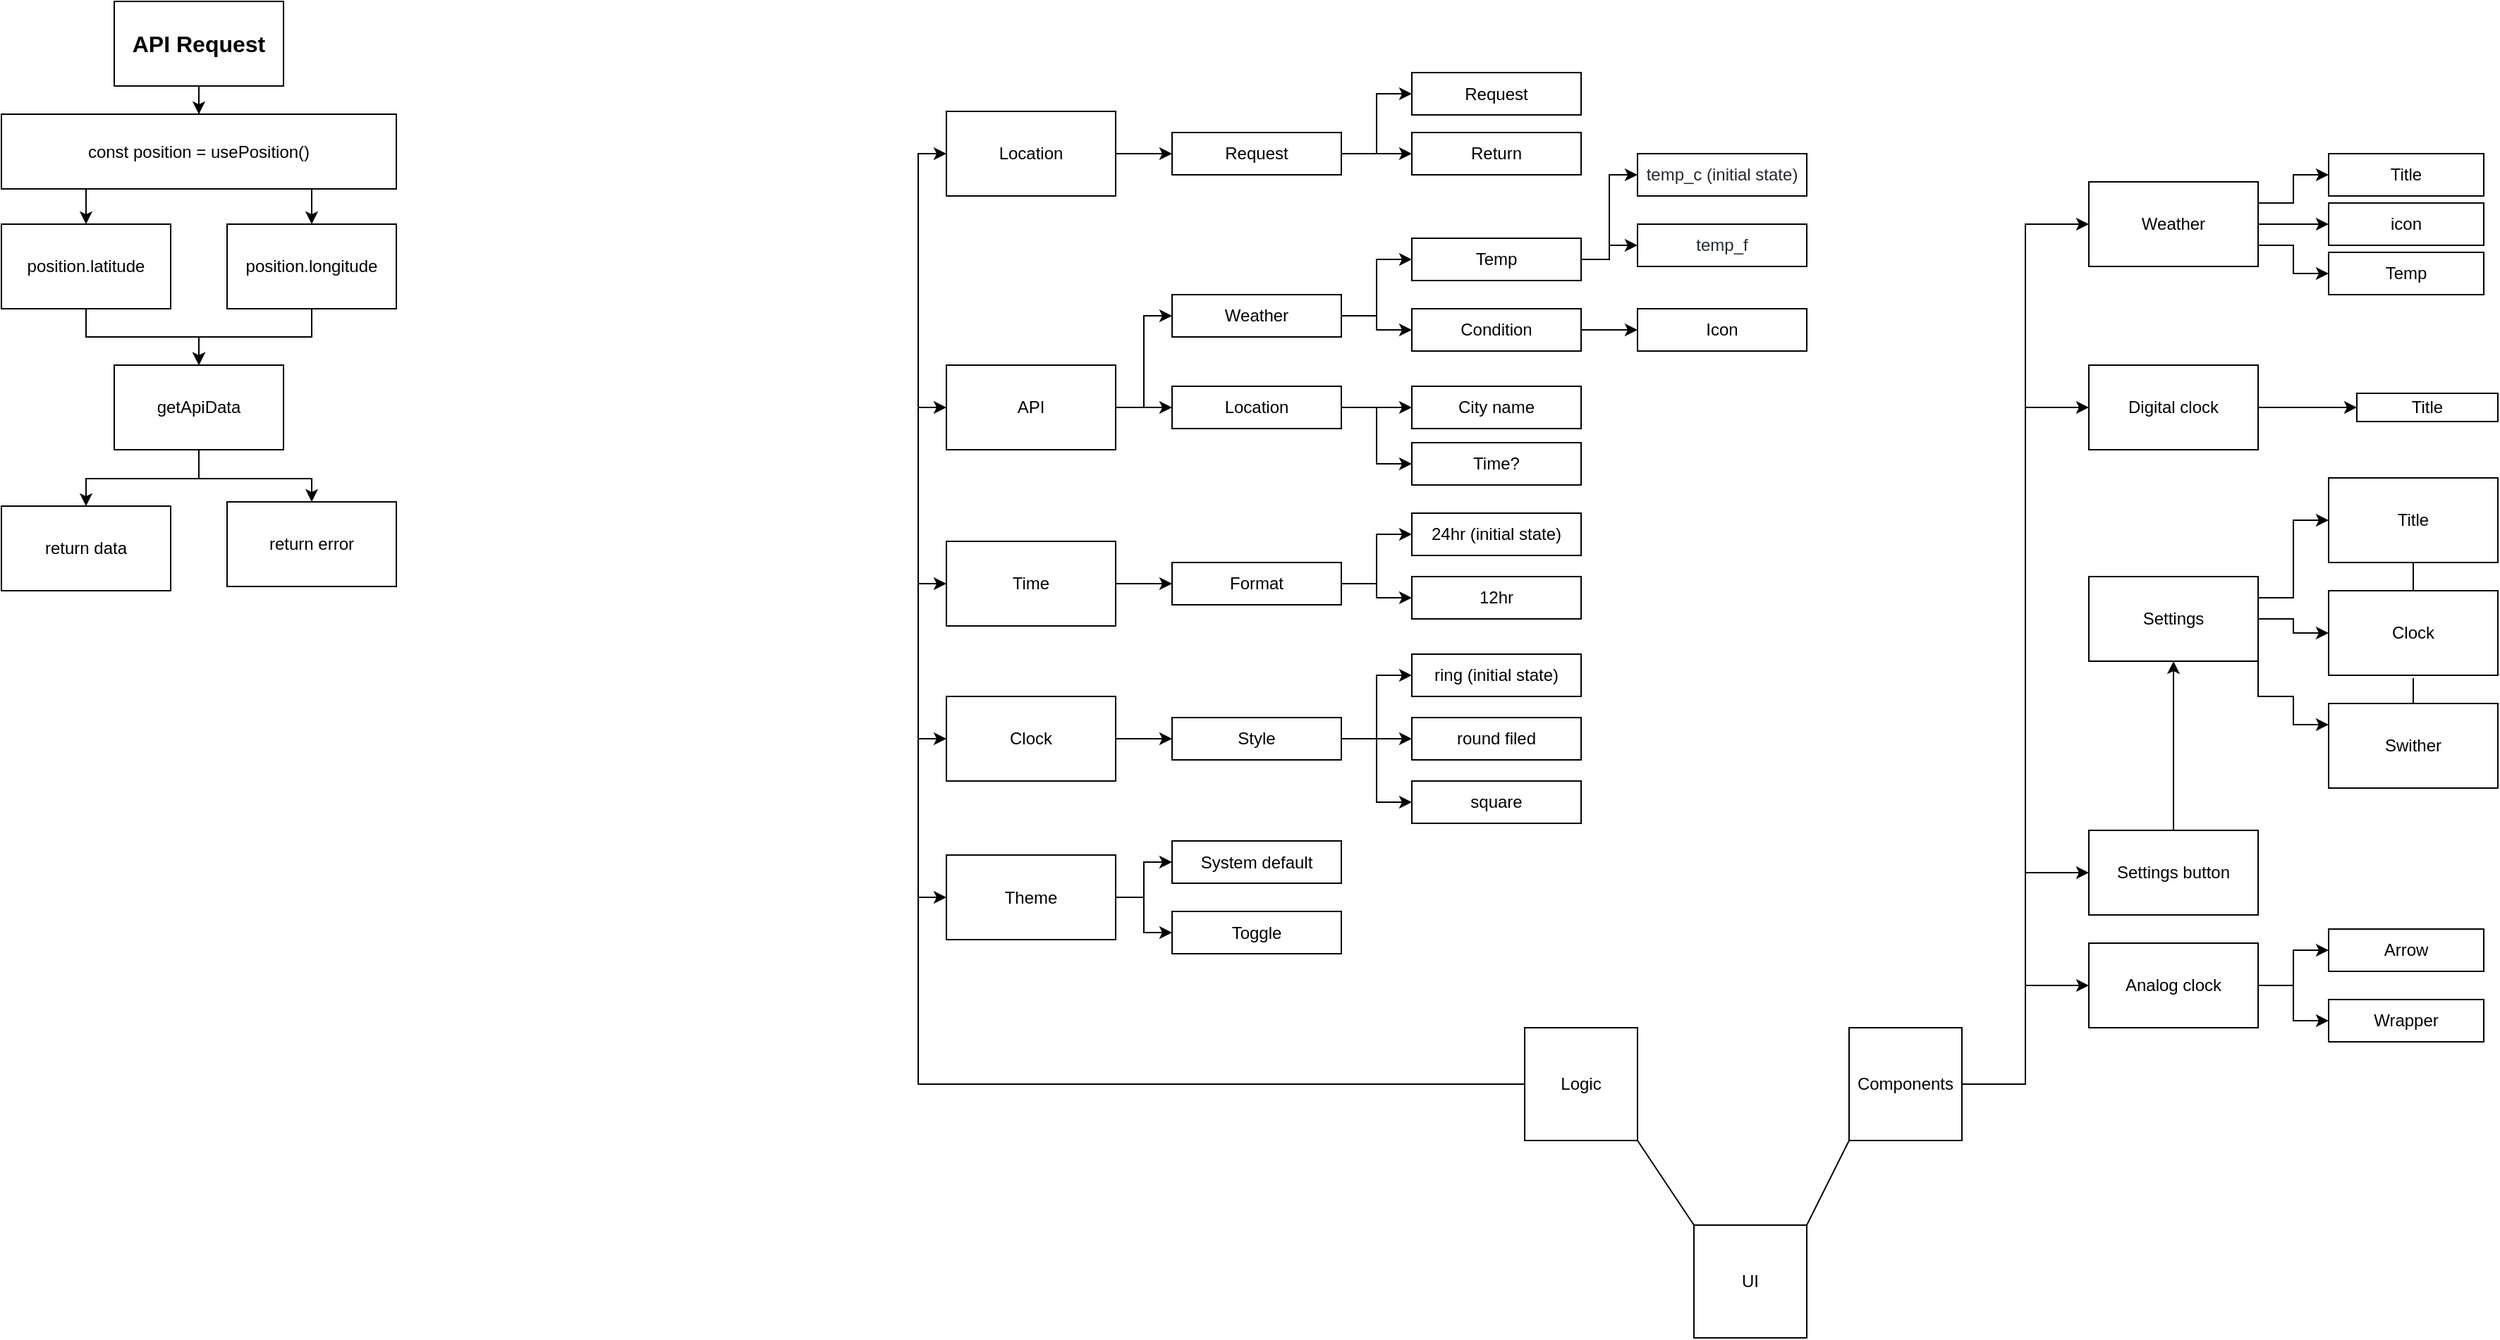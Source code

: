<mxfile version="13.6.2" type="device"><diagram id="aiqtuzvLm4sd6Quh_IAv" name="Page-1"><mxGraphModel dx="3731" dy="1174" grid="1" gridSize="10" guides="1" tooltips="1" connect="1" arrows="1" fold="1" page="1" pageScale="1" pageWidth="850" pageHeight="1100" math="0" shadow="0"><root><mxCell id="0"/><mxCell id="1" parent="0"/><mxCell id="NTjQArq_r1q_bzIz2fHo-1" value="UI" style="whiteSpace=wrap;html=1;aspect=fixed;" parent="1" vertex="1"><mxGeometry x="-40" y="928" width="80" height="80" as="geometry"/></mxCell><mxCell id="wQJNfvEbAIx4AyUQtbQZ-36" style="edgeStyle=orthogonalEdgeStyle;rounded=0;orthogonalLoop=1;jettySize=auto;html=1;entryX=0;entryY=0.5;entryDx=0;entryDy=0;" parent="1" source="NTjQArq_r1q_bzIz2fHo-2" target="wQJNfvEbAIx4AyUQtbQZ-6" edge="1"><mxGeometry relative="1" as="geometry"><Array as="points"><mxPoint x="-590" y="828"/><mxPoint x="-590" y="348"/></Array></mxGeometry></mxCell><mxCell id="wQJNfvEbAIx4AyUQtbQZ-37" style="edgeStyle=orthogonalEdgeStyle;rounded=0;orthogonalLoop=1;jettySize=auto;html=1;entryX=0;entryY=0.5;entryDx=0;entryDy=0;" parent="1" source="NTjQArq_r1q_bzIz2fHo-2" target="wQJNfvEbAIx4AyUQtbQZ-33" edge="1"><mxGeometry relative="1" as="geometry"/></mxCell><mxCell id="wQJNfvEbAIx4AyUQtbQZ-44" style="edgeStyle=orthogonalEdgeStyle;rounded=0;orthogonalLoop=1;jettySize=auto;html=1;entryX=0;entryY=0.5;entryDx=0;entryDy=0;" parent="1" source="NTjQArq_r1q_bzIz2fHo-2" target="wQJNfvEbAIx4AyUQtbQZ-43" edge="1"><mxGeometry relative="1" as="geometry"/></mxCell><mxCell id="wQJNfvEbAIx4AyUQtbQZ-60" style="edgeStyle=orthogonalEdgeStyle;rounded=0;orthogonalLoop=1;jettySize=auto;html=1;entryX=0;entryY=0.5;entryDx=0;entryDy=0;" parent="1" source="NTjQArq_r1q_bzIz2fHo-2" target="wQJNfvEbAIx4AyUQtbQZ-59" edge="1"><mxGeometry relative="1" as="geometry"/></mxCell><mxCell id="Uj8Z88tCgaS2acqv3GNW-6" style="edgeStyle=orthogonalEdgeStyle;rounded=0;orthogonalLoop=1;jettySize=auto;html=1;exitX=0;exitY=0.5;exitDx=0;exitDy=0;entryX=0;entryY=0.5;entryDx=0;entryDy=0;" parent="1" source="NTjQArq_r1q_bzIz2fHo-2" target="Uj8Z88tCgaS2acqv3GNW-3" edge="1"><mxGeometry relative="1" as="geometry"/></mxCell><mxCell id="NTjQArq_r1q_bzIz2fHo-2" value="Logic" style="whiteSpace=wrap;html=1;aspect=fixed;" parent="1" vertex="1"><mxGeometry x="-160" y="788" width="80" height="80" as="geometry"/></mxCell><mxCell id="NTjQArq_r1q_bzIz2fHo-3" value="" style="endArrow=none;html=1;exitX=1;exitY=1;exitDx=0;exitDy=0;entryX=0;entryY=0;entryDx=0;entryDy=0;" parent="1" source="NTjQArq_r1q_bzIz2fHo-2" target="NTjQArq_r1q_bzIz2fHo-1" edge="1"><mxGeometry width="50" height="50" relative="1" as="geometry"><mxPoint x="-130" y="678" as="sourcePoint"/><mxPoint x="-80" y="628" as="targetPoint"/></mxGeometry></mxCell><mxCell id="wQJNfvEbAIx4AyUQtbQZ-2" style="edgeStyle=orthogonalEdgeStyle;rounded=0;orthogonalLoop=1;jettySize=auto;html=1;entryX=0;entryY=0.5;entryDx=0;entryDy=0;" parent="1" source="NTjQArq_r1q_bzIz2fHo-4" target="NTjQArq_r1q_bzIz2fHo-8" edge="1"><mxGeometry relative="1" as="geometry"/></mxCell><mxCell id="wQJNfvEbAIx4AyUQtbQZ-3" style="edgeStyle=orthogonalEdgeStyle;rounded=0;orthogonalLoop=1;jettySize=auto;html=1;entryX=0;entryY=0.5;entryDx=0;entryDy=0;" parent="1" source="NTjQArq_r1q_bzIz2fHo-4" target="NTjQArq_r1q_bzIz2fHo-10" edge="1"><mxGeometry relative="1" as="geometry"/></mxCell><mxCell id="wQJNfvEbAIx4AyUQtbQZ-4" style="edgeStyle=orthogonalEdgeStyle;rounded=0;orthogonalLoop=1;jettySize=auto;html=1;entryX=0;entryY=0.5;entryDx=0;entryDy=0;" parent="1" source="NTjQArq_r1q_bzIz2fHo-4" target="NTjQArq_r1q_bzIz2fHo-9" edge="1"><mxGeometry relative="1" as="geometry"><mxPoint x="90" y="588" as="targetPoint"/></mxGeometry></mxCell><mxCell id="wQJNfvEbAIx4AyUQtbQZ-5" style="edgeStyle=orthogonalEdgeStyle;rounded=0;orthogonalLoop=1;jettySize=auto;html=1;entryX=0;entryY=0.5;entryDx=0;entryDy=0;" parent="1" source="NTjQArq_r1q_bzIz2fHo-4" target="NTjQArq_r1q_bzIz2fHo-7" edge="1"><mxGeometry relative="1" as="geometry"/></mxCell><mxCell id="NTjQArq_r1q_bzIz2fHo-4" value="Components" style="whiteSpace=wrap;html=1;aspect=fixed;" parent="1" vertex="1"><mxGeometry x="70" y="788" width="80" height="80" as="geometry"/></mxCell><mxCell id="NTjQArq_r1q_bzIz2fHo-5" value="" style="endArrow=none;html=1;entryX=0;entryY=1;entryDx=0;entryDy=0;exitX=1;exitY=0;exitDx=0;exitDy=0;" parent="1" source="NTjQArq_r1q_bzIz2fHo-1" target="NTjQArq_r1q_bzIz2fHo-4" edge="1"><mxGeometry width="50" height="50" relative="1" as="geometry"><mxPoint x="-130" y="678" as="sourcePoint"/><mxPoint x="-80" y="628" as="targetPoint"/></mxGeometry></mxCell><mxCell id="NTjQArq_r1q_bzIz2fHo-32" style="edgeStyle=orthogonalEdgeStyle;rounded=0;orthogonalLoop=1;jettySize=auto;html=1;entryX=0;entryY=0.5;entryDx=0;entryDy=0;" parent="1" source="NTjQArq_r1q_bzIz2fHo-7" target="NTjQArq_r1q_bzIz2fHo-29" edge="1"><mxGeometry relative="1" as="geometry"/></mxCell><mxCell id="NTjQArq_r1q_bzIz2fHo-34" style="edgeStyle=orthogonalEdgeStyle;rounded=0;orthogonalLoop=1;jettySize=auto;html=1;exitX=1;exitY=0.75;exitDx=0;exitDy=0;entryX=0;entryY=0.5;entryDx=0;entryDy=0;" parent="1" source="NTjQArq_r1q_bzIz2fHo-7" target="NTjQArq_r1q_bzIz2fHo-30" edge="1"><mxGeometry relative="1" as="geometry"/></mxCell><mxCell id="NTjQArq_r1q_bzIz2fHo-35" style="edgeStyle=orthogonalEdgeStyle;rounded=0;orthogonalLoop=1;jettySize=auto;html=1;exitX=1;exitY=0.25;exitDx=0;exitDy=0;entryX=0;entryY=0.5;entryDx=0;entryDy=0;" parent="1" source="NTjQArq_r1q_bzIz2fHo-7" target="NTjQArq_r1q_bzIz2fHo-28" edge="1"><mxGeometry relative="1" as="geometry"/></mxCell><mxCell id="NTjQArq_r1q_bzIz2fHo-7" value="Weather" style="rounded=0;whiteSpace=wrap;html=1;" parent="1" vertex="1"><mxGeometry x="240" y="188" width="120" height="60" as="geometry"/></mxCell><mxCell id="NTjQArq_r1q_bzIz2fHo-25" style="edgeStyle=orthogonalEdgeStyle;rounded=0;orthogonalLoop=1;jettySize=auto;html=1;exitX=1;exitY=0.5;exitDx=0;exitDy=0;entryX=0;entryY=0.5;entryDx=0;entryDy=0;" parent="1" source="NTjQArq_r1q_bzIz2fHo-8" target="NTjQArq_r1q_bzIz2fHo-23" edge="1"><mxGeometry relative="1" as="geometry"/></mxCell><mxCell id="NTjQArq_r1q_bzIz2fHo-27" style="edgeStyle=orthogonalEdgeStyle;rounded=0;orthogonalLoop=1;jettySize=auto;html=1;exitX=1;exitY=0.5;exitDx=0;exitDy=0;entryX=0;entryY=0.5;entryDx=0;entryDy=0;" parent="1" source="NTjQArq_r1q_bzIz2fHo-8" target="NTjQArq_r1q_bzIz2fHo-26" edge="1"><mxGeometry relative="1" as="geometry"/></mxCell><mxCell id="NTjQArq_r1q_bzIz2fHo-8" value="Analog clock&lt;span style=&quot;color: rgba(0 , 0 , 0 , 0) ; font-family: monospace ; font-size: 0px&quot;&gt;%3CmxGraphModel%3E%3Croot%3E%3CmxCell%20id%3D%220%22%2F%3E%3CmxCell%20id%3D%221%22%20parent%3D%220%22%2F%3E%3CmxCell%20id%3D%222%22%20value%3D%22Weather%22%20style%3D%22rounded%3D0%3BwhiteSpace%3Dwrap%3Bhtml%3D1%3B%22%20vertex%3D%221%22%20parent%3D%221%22%3E%3CmxGeometry%20x%3D%22620%22%20y%3D%22350%22%20width%3D%22120%22%20height%3D%2260%22%20as%3D%22geometry%22%2F%3E%3C%2FmxCell%3E%3C%2Froot%3E%3C%2FmxGraphModel%3E&lt;/span&gt;" style="rounded=0;whiteSpace=wrap;html=1;" parent="1" vertex="1"><mxGeometry x="240" y="728" width="120" height="60" as="geometry"/></mxCell><mxCell id="NTjQArq_r1q_bzIz2fHo-38" style="edgeStyle=orthogonalEdgeStyle;rounded=0;orthogonalLoop=1;jettySize=auto;html=1;entryX=0;entryY=0.5;entryDx=0;entryDy=0;" parent="1" source="NTjQArq_r1q_bzIz2fHo-9" target="NTjQArq_r1q_bzIz2fHo-37" edge="1"><mxGeometry relative="1" as="geometry"/></mxCell><mxCell id="NTjQArq_r1q_bzIz2fHo-9" value="Digital clock" style="rounded=0;whiteSpace=wrap;html=1;" parent="1" vertex="1"><mxGeometry x="240" y="318" width="120" height="60" as="geometry"/></mxCell><mxCell id="NTjQArq_r1q_bzIz2fHo-21" style="edgeStyle=orthogonalEdgeStyle;rounded=0;orthogonalLoop=1;jettySize=auto;html=1;" parent="1" source="NTjQArq_r1q_bzIz2fHo-10" target="NTjQArq_r1q_bzIz2fHo-11" edge="1"><mxGeometry relative="1" as="geometry"/></mxCell><mxCell id="NTjQArq_r1q_bzIz2fHo-10" value="Settings button" style="rounded=0;whiteSpace=wrap;html=1;" parent="1" vertex="1"><mxGeometry x="240" y="648" width="120" height="60" as="geometry"/></mxCell><mxCell id="NTjQArq_r1q_bzIz2fHo-18" style="edgeStyle=orthogonalEdgeStyle;rounded=0;orthogonalLoop=1;jettySize=auto;html=1;exitX=1;exitY=0.25;exitDx=0;exitDy=0;entryX=0;entryY=0.5;entryDx=0;entryDy=0;" parent="1" source="NTjQArq_r1q_bzIz2fHo-11" target="NTjQArq_r1q_bzIz2fHo-12" edge="1"><mxGeometry relative="1" as="geometry"><mxPoint x="380.0" y="428" as="targetPoint"/></mxGeometry></mxCell><mxCell id="NTjQArq_r1q_bzIz2fHo-19" style="edgeStyle=orthogonalEdgeStyle;rounded=0;orthogonalLoop=1;jettySize=auto;html=1;exitX=1;exitY=0.5;exitDx=0;exitDy=0;entryX=0;entryY=0.5;entryDx=0;entryDy=0;" parent="1" source="NTjQArq_r1q_bzIz2fHo-11" target="NTjQArq_r1q_bzIz2fHo-14" edge="1"><mxGeometry relative="1" as="geometry"/></mxCell><mxCell id="NTjQArq_r1q_bzIz2fHo-20" style="edgeStyle=orthogonalEdgeStyle;rounded=0;orthogonalLoop=1;jettySize=auto;html=1;exitX=1;exitY=1;exitDx=0;exitDy=0;entryX=0;entryY=0.25;entryDx=0;entryDy=0;" parent="1" source="NTjQArq_r1q_bzIz2fHo-11" target="NTjQArq_r1q_bzIz2fHo-15" edge="1"><mxGeometry relative="1" as="geometry"><mxPoint x="385.0" y="578" as="targetPoint"/><Array as="points"><mxPoint x="360.0" y="553"/><mxPoint x="385.0" y="553"/><mxPoint x="385.0" y="573"/></Array></mxGeometry></mxCell><mxCell id="NTjQArq_r1q_bzIz2fHo-11" value="Settings" style="rounded=0;whiteSpace=wrap;html=1;" parent="1" vertex="1"><mxGeometry x="240" y="468" width="120" height="60" as="geometry"/></mxCell><mxCell id="NTjQArq_r1q_bzIz2fHo-12" value="Title" style="rounded=0;whiteSpace=wrap;html=1;" parent="1" vertex="1"><mxGeometry x="410.0" y="398" width="120" height="60" as="geometry"/></mxCell><mxCell id="NTjQArq_r1q_bzIz2fHo-14" value="Clock&lt;span style=&quot;color: rgba(0 , 0 , 0 , 0) ; font-family: monospace ; font-size: 0px&quot;&gt;%3CmxGraphModel%3E%3Croot%3E%3CmxCell%20id%3D%220%22%2F%3E%3CmxCell%20id%3D%221%22%20parent%3D%220%22%2F%3E%3CmxCell%20id%3D%222%22%20value%3D%22Time%20format%22%20style%3D%22rounded%3D0%3BwhiteSpace%3Dwrap%3Bhtml%3D1%3B%22%20vertex%3D%221%22%20parent%3D%221%22%3E%3CmxGeometry%20x%3D%22630%22%20y%3D%2280%22%20width%3D%22120%22%20height%3D%2260%22%20as%3D%22geometry%22%2F%3E%3C%2FmxCell%3E%3C%2Froot%3E%3C%2FmxGraphModel%3E&lt;/span&gt;" style="rounded=0;whiteSpace=wrap;html=1;" parent="1" vertex="1"><mxGeometry x="410.0" y="478" width="120" height="60" as="geometry"/></mxCell><mxCell id="NTjQArq_r1q_bzIz2fHo-15" value="Swither" style="rounded=0;whiteSpace=wrap;html=1;" parent="1" vertex="1"><mxGeometry x="410.0" y="558" width="120" height="60" as="geometry"/></mxCell><mxCell id="NTjQArq_r1q_bzIz2fHo-16" value="" style="endArrow=none;html=1;entryX=0.5;entryY=0;entryDx=0;entryDy=0;" parent="1" target="NTjQArq_r1q_bzIz2fHo-15" edge="1"><mxGeometry width="50" height="50" relative="1" as="geometry"><mxPoint x="470.0" y="540" as="sourcePoint"/><mxPoint x="450.0" y="578" as="targetPoint"/></mxGeometry></mxCell><mxCell id="NTjQArq_r1q_bzIz2fHo-17" value="" style="endArrow=none;html=1;entryX=0.5;entryY=0;entryDx=0;entryDy=0;exitX=0.5;exitY=1;exitDx=0;exitDy=0;" parent="1" source="NTjQArq_r1q_bzIz2fHo-12" target="NTjQArq_r1q_bzIz2fHo-14" edge="1"><mxGeometry width="50" height="50" relative="1" as="geometry"><mxPoint x="480.0" y="550" as="sourcePoint"/><mxPoint x="480.0" y="568.0" as="targetPoint"/></mxGeometry></mxCell><mxCell id="NTjQArq_r1q_bzIz2fHo-23" value="Arrow" style="rounded=0;whiteSpace=wrap;html=1;" parent="1" vertex="1"><mxGeometry x="410.0" y="718" width="110" height="30" as="geometry"/></mxCell><mxCell id="NTjQArq_r1q_bzIz2fHo-26" value="Wrapper" style="rounded=0;whiteSpace=wrap;html=1;" parent="1" vertex="1"><mxGeometry x="410.0" y="768" width="110" height="30" as="geometry"/></mxCell><mxCell id="NTjQArq_r1q_bzIz2fHo-28" value="Title" style="rounded=0;whiteSpace=wrap;html=1;" parent="1" vertex="1"><mxGeometry x="410.0" y="168" width="110" height="30" as="geometry"/></mxCell><mxCell id="NTjQArq_r1q_bzIz2fHo-29" value="icon" style="rounded=0;whiteSpace=wrap;html=1;" parent="1" vertex="1"><mxGeometry x="410.0" y="203" width="110" height="30" as="geometry"/></mxCell><mxCell id="NTjQArq_r1q_bzIz2fHo-30" value="Temp" style="rounded=0;whiteSpace=wrap;html=1;" parent="1" vertex="1"><mxGeometry x="410.0" y="238" width="110" height="30" as="geometry"/></mxCell><mxCell id="NTjQArq_r1q_bzIz2fHo-37" value="Title" style="rounded=0;whiteSpace=wrap;html=1;" parent="1" vertex="1"><mxGeometry x="430.0" y="338" width="100" height="20" as="geometry"/></mxCell><mxCell id="wQJNfvEbAIx4AyUQtbQZ-25" style="edgeStyle=orthogonalEdgeStyle;rounded=0;orthogonalLoop=1;jettySize=auto;html=1;entryX=0;entryY=0.5;entryDx=0;entryDy=0;" parent="1" source="wQJNfvEbAIx4AyUQtbQZ-6" target="wQJNfvEbAIx4AyUQtbQZ-7" edge="1"><mxGeometry relative="1" as="geometry"/></mxCell><mxCell id="wQJNfvEbAIx4AyUQtbQZ-26" style="edgeStyle=orthogonalEdgeStyle;rounded=0;orthogonalLoop=1;jettySize=auto;html=1;exitX=1;exitY=0.5;exitDx=0;exitDy=0;entryX=0;entryY=0.5;entryDx=0;entryDy=0;" parent="1" source="wQJNfvEbAIx4AyUQtbQZ-6" target="wQJNfvEbAIx4AyUQtbQZ-12" edge="1"><mxGeometry relative="1" as="geometry"/></mxCell><mxCell id="wQJNfvEbAIx4AyUQtbQZ-6" value="API" style="rounded=0;whiteSpace=wrap;html=1;" parent="1" vertex="1"><mxGeometry x="-570" y="318" width="120" height="60" as="geometry"/></mxCell><mxCell id="wQJNfvEbAIx4AyUQtbQZ-24" style="edgeStyle=orthogonalEdgeStyle;rounded=0;orthogonalLoop=1;jettySize=auto;html=1;entryX=0;entryY=0.5;entryDx=0;entryDy=0;" parent="1" source="wQJNfvEbAIx4AyUQtbQZ-7" target="wQJNfvEbAIx4AyUQtbQZ-11" edge="1"><mxGeometry relative="1" as="geometry"/></mxCell><mxCell id="wQJNfvEbAIx4AyUQtbQZ-28" style="edgeStyle=orthogonalEdgeStyle;rounded=0;orthogonalLoop=1;jettySize=auto;html=1;" parent="1" source="wQJNfvEbAIx4AyUQtbQZ-7" target="wQJNfvEbAIx4AyUQtbQZ-27" edge="1"><mxGeometry relative="1" as="geometry"/></mxCell><mxCell id="wQJNfvEbAIx4AyUQtbQZ-7" value="Weather" style="rounded=0;whiteSpace=wrap;html=1;" parent="1" vertex="1"><mxGeometry x="-410.0" y="268" width="120" height="30" as="geometry"/></mxCell><mxCell id="wQJNfvEbAIx4AyUQtbQZ-17" style="edgeStyle=orthogonalEdgeStyle;rounded=0;orthogonalLoop=1;jettySize=auto;html=1;entryX=0;entryY=0.5;entryDx=0;entryDy=0;" parent="1" source="wQJNfvEbAIx4AyUQtbQZ-11" target="wQJNfvEbAIx4AyUQtbQZ-16" edge="1"><mxGeometry relative="1" as="geometry"/></mxCell><mxCell id="wQJNfvEbAIx4AyUQtbQZ-18" style="edgeStyle=orthogonalEdgeStyle;rounded=0;orthogonalLoop=1;jettySize=auto;html=1;entryX=0;entryY=0.5;entryDx=0;entryDy=0;" parent="1" source="wQJNfvEbAIx4AyUQtbQZ-11" target="wQJNfvEbAIx4AyUQtbQZ-15" edge="1"><mxGeometry relative="1" as="geometry"/></mxCell><mxCell id="wQJNfvEbAIx4AyUQtbQZ-11" value="Temp" style="rounded=0;whiteSpace=wrap;html=1;" parent="1" vertex="1"><mxGeometry x="-240" y="228" width="120" height="30" as="geometry"/></mxCell><mxCell id="wQJNfvEbAIx4AyUQtbQZ-22" style="edgeStyle=orthogonalEdgeStyle;rounded=0;orthogonalLoop=1;jettySize=auto;html=1;entryX=0;entryY=0.5;entryDx=0;entryDy=0;" parent="1" source="wQJNfvEbAIx4AyUQtbQZ-12" target="wQJNfvEbAIx4AyUQtbQZ-19" edge="1"><mxGeometry relative="1" as="geometry"/></mxCell><mxCell id="wQJNfvEbAIx4AyUQtbQZ-23" style="edgeStyle=orthogonalEdgeStyle;rounded=0;orthogonalLoop=1;jettySize=auto;html=1;entryX=0;entryY=0.5;entryDx=0;entryDy=0;" parent="1" source="wQJNfvEbAIx4AyUQtbQZ-12" target="wQJNfvEbAIx4AyUQtbQZ-20" edge="1"><mxGeometry relative="1" as="geometry"/></mxCell><mxCell id="wQJNfvEbAIx4AyUQtbQZ-12" value="Location" style="rounded=0;whiteSpace=wrap;html=1;" parent="1" vertex="1"><mxGeometry x="-410.0" y="333" width="120" height="30" as="geometry"/></mxCell><mxCell id="wQJNfvEbAIx4AyUQtbQZ-15" value="&lt;span style=&quot;color: rgb(37 , 41 , 48) ; font-family: &amp;#34;poppins&amp;#34; , sans-serif ; text-align: left ; background-color: rgb(255 , 255 , 255)&quot;&gt;&lt;font style=&quot;font-size: 12px&quot;&gt;temp_c (initial state)&lt;/font&gt;&lt;/span&gt;" style="rounded=0;whiteSpace=wrap;html=1;" parent="1" vertex="1"><mxGeometry x="-80" y="168" width="120" height="30" as="geometry"/></mxCell><mxCell id="wQJNfvEbAIx4AyUQtbQZ-16" value="&lt;span style=&quot;color: rgb(37 , 41 , 48) ; font-family: &amp;#34;poppins&amp;#34; , sans-serif ; text-align: left ; background-color: rgb(255 , 255 , 255)&quot;&gt;&lt;font style=&quot;font-size: 12px&quot;&gt;temp_f&lt;/font&gt;&lt;/span&gt;" style="rounded=0;whiteSpace=wrap;html=1;" parent="1" vertex="1"><mxGeometry x="-80" y="218" width="120" height="30" as="geometry"/></mxCell><mxCell id="wQJNfvEbAIx4AyUQtbQZ-19" value="City name" style="rounded=0;whiteSpace=wrap;html=1;" parent="1" vertex="1"><mxGeometry x="-240" y="333" width="120" height="30" as="geometry"/></mxCell><mxCell id="wQJNfvEbAIx4AyUQtbQZ-20" value="Time?" style="rounded=0;whiteSpace=wrap;html=1;" parent="1" vertex="1"><mxGeometry x="-240" y="373" width="120" height="30" as="geometry"/></mxCell><mxCell id="wQJNfvEbAIx4AyUQtbQZ-30" style="edgeStyle=orthogonalEdgeStyle;rounded=0;orthogonalLoop=1;jettySize=auto;html=1;entryX=0;entryY=0.5;entryDx=0;entryDy=0;" parent="1" source="wQJNfvEbAIx4AyUQtbQZ-27" target="wQJNfvEbAIx4AyUQtbQZ-29" edge="1"><mxGeometry relative="1" as="geometry"/></mxCell><mxCell id="wQJNfvEbAIx4AyUQtbQZ-27" value="Condition" style="rounded=0;whiteSpace=wrap;html=1;" parent="1" vertex="1"><mxGeometry x="-240" y="278" width="120" height="30" as="geometry"/></mxCell><mxCell id="wQJNfvEbAIx4AyUQtbQZ-29" value="Icon" style="rounded=0;whiteSpace=wrap;html=1;" parent="1" vertex="1"><mxGeometry x="-80" y="278" width="120" height="30" as="geometry"/></mxCell><mxCell id="wQJNfvEbAIx4AyUQtbQZ-32" style="edgeStyle=orthogonalEdgeStyle;rounded=0;orthogonalLoop=1;jettySize=auto;html=1;exitX=1;exitY=0.5;exitDx=0;exitDy=0;entryX=0;entryY=0.5;entryDx=0;entryDy=0;" parent="1" source="wQJNfvEbAIx4AyUQtbQZ-33" target="wQJNfvEbAIx4AyUQtbQZ-34" edge="1"><mxGeometry relative="1" as="geometry"/></mxCell><mxCell id="wQJNfvEbAIx4AyUQtbQZ-33" value="Time" style="rounded=0;whiteSpace=wrap;html=1;" parent="1" vertex="1"><mxGeometry x="-570" y="443" width="120" height="60" as="geometry"/></mxCell><mxCell id="wQJNfvEbAIx4AyUQtbQZ-39" style="edgeStyle=orthogonalEdgeStyle;rounded=0;orthogonalLoop=1;jettySize=auto;html=1;entryX=0;entryY=0.5;entryDx=0;entryDy=0;" parent="1" source="wQJNfvEbAIx4AyUQtbQZ-34" target="wQJNfvEbAIx4AyUQtbQZ-38" edge="1"><mxGeometry relative="1" as="geometry"/></mxCell><mxCell id="wQJNfvEbAIx4AyUQtbQZ-41" style="edgeStyle=orthogonalEdgeStyle;rounded=0;orthogonalLoop=1;jettySize=auto;html=1;entryX=0;entryY=0.5;entryDx=0;entryDy=0;" parent="1" source="wQJNfvEbAIx4AyUQtbQZ-34" target="wQJNfvEbAIx4AyUQtbQZ-40" edge="1"><mxGeometry relative="1" as="geometry"/></mxCell><mxCell id="wQJNfvEbAIx4AyUQtbQZ-34" value="Format" style="rounded=0;whiteSpace=wrap;html=1;" parent="1" vertex="1"><mxGeometry x="-410.0" y="458" width="120" height="30" as="geometry"/></mxCell><mxCell id="wQJNfvEbAIx4AyUQtbQZ-38" value="24hr (initial state)" style="rounded=0;whiteSpace=wrap;html=1;" parent="1" vertex="1"><mxGeometry x="-240" y="423" width="120" height="30" as="geometry"/></mxCell><mxCell id="wQJNfvEbAIx4AyUQtbQZ-40" value="12hr" style="rounded=0;whiteSpace=wrap;html=1;" parent="1" vertex="1"><mxGeometry x="-240" y="468" width="120" height="30" as="geometry"/></mxCell><mxCell id="wQJNfvEbAIx4AyUQtbQZ-48" style="edgeStyle=orthogonalEdgeStyle;rounded=0;orthogonalLoop=1;jettySize=auto;html=1;entryX=0;entryY=0.5;entryDx=0;entryDy=0;" parent="1" source="wQJNfvEbAIx4AyUQtbQZ-43" target="wQJNfvEbAIx4AyUQtbQZ-45" edge="1"><mxGeometry relative="1" as="geometry"/></mxCell><mxCell id="wQJNfvEbAIx4AyUQtbQZ-43" value="Clock" style="rounded=0;whiteSpace=wrap;html=1;" parent="1" vertex="1"><mxGeometry x="-570" y="553" width="120" height="60" as="geometry"/></mxCell><mxCell id="wQJNfvEbAIx4AyUQtbQZ-53" style="edgeStyle=orthogonalEdgeStyle;rounded=0;orthogonalLoop=1;jettySize=auto;html=1;entryX=0;entryY=0.5;entryDx=0;entryDy=0;" parent="1" source="wQJNfvEbAIx4AyUQtbQZ-45" target="wQJNfvEbAIx4AyUQtbQZ-50" edge="1"><mxGeometry relative="1" as="geometry"><mxPoint x="-250.0" y="580.5" as="targetPoint"/><Array as="points"><mxPoint x="-240" y="583"/><mxPoint x="-240" y="583"/></Array></mxGeometry></mxCell><mxCell id="wQJNfvEbAIx4AyUQtbQZ-56" style="edgeStyle=orthogonalEdgeStyle;rounded=0;orthogonalLoop=1;jettySize=auto;html=1;entryX=0;entryY=0.5;entryDx=0;entryDy=0;" parent="1" source="wQJNfvEbAIx4AyUQtbQZ-45" target="wQJNfvEbAIx4AyUQtbQZ-49" edge="1"><mxGeometry relative="1" as="geometry"/></mxCell><mxCell id="wQJNfvEbAIx4AyUQtbQZ-57" style="edgeStyle=orthogonalEdgeStyle;rounded=0;orthogonalLoop=1;jettySize=auto;html=1;entryX=0;entryY=0.5;entryDx=0;entryDy=0;" parent="1" source="wQJNfvEbAIx4AyUQtbQZ-45" target="wQJNfvEbAIx4AyUQtbQZ-51" edge="1"><mxGeometry relative="1" as="geometry"/></mxCell><mxCell id="wQJNfvEbAIx4AyUQtbQZ-45" value="Style" style="rounded=0;whiteSpace=wrap;html=1;" parent="1" vertex="1"><mxGeometry x="-410.0" y="568" width="120" height="30" as="geometry"/></mxCell><mxCell id="wQJNfvEbAIx4AyUQtbQZ-49" value="ring (initial state)" style="rounded=0;whiteSpace=wrap;html=1;" parent="1" vertex="1"><mxGeometry x="-240" y="523" width="120" height="30" as="geometry"/></mxCell><mxCell id="wQJNfvEbAIx4AyUQtbQZ-50" value="round filed" style="rounded=0;whiteSpace=wrap;html=1;" parent="1" vertex="1"><mxGeometry x="-240" y="568" width="120" height="30" as="geometry"/></mxCell><mxCell id="wQJNfvEbAIx4AyUQtbQZ-51" value="square" style="rounded=0;whiteSpace=wrap;html=1;" parent="1" vertex="1"><mxGeometry x="-240" y="613" width="120" height="30" as="geometry"/></mxCell><mxCell id="wQJNfvEbAIx4AyUQtbQZ-63" style="edgeStyle=orthogonalEdgeStyle;rounded=0;orthogonalLoop=1;jettySize=auto;html=1;entryX=0;entryY=0.5;entryDx=0;entryDy=0;" parent="1" source="wQJNfvEbAIx4AyUQtbQZ-59" target="wQJNfvEbAIx4AyUQtbQZ-61" edge="1"><mxGeometry relative="1" as="geometry"/></mxCell><mxCell id="wQJNfvEbAIx4AyUQtbQZ-59" value="Location" style="rounded=0;whiteSpace=wrap;html=1;" parent="1" vertex="1"><mxGeometry x="-570" y="138" width="120" height="60" as="geometry"/></mxCell><mxCell id="Uj8Z88tCgaS2acqv3GNW-8" style="edgeStyle=orthogonalEdgeStyle;rounded=0;orthogonalLoop=1;jettySize=auto;html=1;entryX=0;entryY=0.5;entryDx=0;entryDy=0;" parent="1" source="wQJNfvEbAIx4AyUQtbQZ-61" target="Uj8Z88tCgaS2acqv3GNW-7" edge="1"><mxGeometry relative="1" as="geometry"/></mxCell><mxCell id="wQJNfvEbAIx4AyUQtbQZ-61" value="Request" style="rounded=0;whiteSpace=wrap;html=1;" parent="1" vertex="1"><mxGeometry x="-410.0" y="153" width="120" height="30" as="geometry"/></mxCell><mxCell id="Uj8Z88tCgaS2acqv3GNW-1" style="edgeStyle=orthogonalEdgeStyle;rounded=0;orthogonalLoop=1;jettySize=auto;html=1;entryX=0;entryY=0.5;entryDx=0;entryDy=0;" parent="1" source="Uj8Z88tCgaS2acqv3GNW-3" target="Uj8Z88tCgaS2acqv3GNW-4" edge="1"><mxGeometry relative="1" as="geometry"/></mxCell><mxCell id="Uj8Z88tCgaS2acqv3GNW-2" style="edgeStyle=orthogonalEdgeStyle;rounded=0;orthogonalLoop=1;jettySize=auto;html=1;entryX=0;entryY=0.5;entryDx=0;entryDy=0;" parent="1" source="Uj8Z88tCgaS2acqv3GNW-3" target="Uj8Z88tCgaS2acqv3GNW-5" edge="1"><mxGeometry relative="1" as="geometry"/></mxCell><mxCell id="Uj8Z88tCgaS2acqv3GNW-3" value="Theme" style="rounded=0;whiteSpace=wrap;html=1;" parent="1" vertex="1"><mxGeometry x="-570" y="665.5" width="120" height="60" as="geometry"/></mxCell><mxCell id="Uj8Z88tCgaS2acqv3GNW-4" value="System default" style="rounded=0;whiteSpace=wrap;html=1;" parent="1" vertex="1"><mxGeometry x="-410.0" y="655.5" width="120" height="30" as="geometry"/></mxCell><mxCell id="Uj8Z88tCgaS2acqv3GNW-5" value="Toggle" style="rounded=0;whiteSpace=wrap;html=1;" parent="1" vertex="1"><mxGeometry x="-410.0" y="705.5" width="120" height="30" as="geometry"/></mxCell><mxCell id="Uj8Z88tCgaS2acqv3GNW-7" value="Request" style="rounded=0;whiteSpace=wrap;html=1;" parent="1" vertex="1"><mxGeometry x="-240.0" y="110.5" width="120" height="30" as="geometry"/></mxCell><mxCell id="Uj8Z88tCgaS2acqv3GNW-10" value="Return" style="rounded=0;whiteSpace=wrap;html=1;" parent="1" vertex="1"><mxGeometry x="-240.0" y="153" width="120" height="30" as="geometry"/></mxCell><mxCell id="Uj8Z88tCgaS2acqv3GNW-11" style="edgeStyle=orthogonalEdgeStyle;rounded=0;orthogonalLoop=1;jettySize=auto;html=1;" parent="1" source="wQJNfvEbAIx4AyUQtbQZ-61" target="Uj8Z88tCgaS2acqv3GNW-10" edge="1"><mxGeometry relative="1" as="geometry"><mxPoint x="-210" y="187.5" as="targetPoint"/><mxPoint x="-290" y="168.017" as="sourcePoint"/></mxGeometry></mxCell><mxCell id="JtwXDBu2oq_wXovV4lo6-4" style="edgeStyle=orthogonalEdgeStyle;rounded=0;orthogonalLoop=1;jettySize=auto;html=1;entryX=0.5;entryY=0;entryDx=0;entryDy=0;" edge="1" parent="1" source="JtwXDBu2oq_wXovV4lo6-1" target="JtwXDBu2oq_wXovV4lo6-3"><mxGeometry relative="1" as="geometry"/></mxCell><mxCell id="JtwXDBu2oq_wXovV4lo6-1" value="&lt;b&gt;&lt;font style=&quot;font-size: 16px&quot;&gt;API Request&lt;/font&gt;&lt;/b&gt;" style="rounded=0;whiteSpace=wrap;html=1;" vertex="1" parent="1"><mxGeometry x="-1160" y="60" width="120" height="60" as="geometry"/></mxCell><mxCell id="JtwXDBu2oq_wXovV4lo6-9" style="edgeStyle=orthogonalEdgeStyle;rounded=0;orthogonalLoop=1;jettySize=auto;html=1;exitX=0.25;exitY=1;exitDx=0;exitDy=0;entryX=0.5;entryY=0;entryDx=0;entryDy=0;" edge="1" parent="1" source="JtwXDBu2oq_wXovV4lo6-3" target="JtwXDBu2oq_wXovV4lo6-5"><mxGeometry relative="1" as="geometry"/></mxCell><mxCell id="JtwXDBu2oq_wXovV4lo6-10" style="edgeStyle=orthogonalEdgeStyle;rounded=0;orthogonalLoop=1;jettySize=auto;html=1;exitX=0.75;exitY=1;exitDx=0;exitDy=0;entryX=0.5;entryY=0;entryDx=0;entryDy=0;" edge="1" parent="1" source="JtwXDBu2oq_wXovV4lo6-3" target="JtwXDBu2oq_wXovV4lo6-6"><mxGeometry relative="1" as="geometry"/></mxCell><mxCell id="JtwXDBu2oq_wXovV4lo6-3" value="const position = usePosition()" style="rounded=0;whiteSpace=wrap;html=1;" vertex="1" parent="1"><mxGeometry x="-1240" y="140" width="280" height="53" as="geometry"/></mxCell><mxCell id="JtwXDBu2oq_wXovV4lo6-12" style="edgeStyle=orthogonalEdgeStyle;rounded=0;orthogonalLoop=1;jettySize=auto;html=1;entryX=0.5;entryY=0;entryDx=0;entryDy=0;" edge="1" parent="1" source="JtwXDBu2oq_wXovV4lo6-5" target="JtwXDBu2oq_wXovV4lo6-11"><mxGeometry relative="1" as="geometry"/></mxCell><mxCell id="JtwXDBu2oq_wXovV4lo6-5" value="position.latitude" style="rounded=0;whiteSpace=wrap;html=1;" vertex="1" parent="1"><mxGeometry x="-1240" y="218" width="120" height="60" as="geometry"/></mxCell><mxCell id="JtwXDBu2oq_wXovV4lo6-14" style="edgeStyle=orthogonalEdgeStyle;rounded=0;orthogonalLoop=1;jettySize=auto;html=1;entryX=0.5;entryY=0;entryDx=0;entryDy=0;" edge="1" parent="1" source="JtwXDBu2oq_wXovV4lo6-6" target="JtwXDBu2oq_wXovV4lo6-11"><mxGeometry relative="1" as="geometry"/></mxCell><mxCell id="JtwXDBu2oq_wXovV4lo6-6" value="position.longitude" style="rounded=0;whiteSpace=wrap;html=1;" vertex="1" parent="1"><mxGeometry x="-1080" y="218" width="120" height="60" as="geometry"/></mxCell><mxCell id="JtwXDBu2oq_wXovV4lo6-17" style="edgeStyle=orthogonalEdgeStyle;rounded=0;orthogonalLoop=1;jettySize=auto;html=1;entryX=0.5;entryY=0;entryDx=0;entryDy=0;" edge="1" parent="1" target="JtwXDBu2oq_wXovV4lo6-15"><mxGeometry relative="1" as="geometry"><mxPoint x="-1100" y="366.5" as="sourcePoint"/><Array as="points"><mxPoint x="-1100" y="398.5"/><mxPoint x="-1180" y="398.5"/></Array></mxGeometry></mxCell><mxCell id="JtwXDBu2oq_wXovV4lo6-18" style="edgeStyle=orthogonalEdgeStyle;rounded=0;orthogonalLoop=1;jettySize=auto;html=1;" edge="1" parent="1" target="JtwXDBu2oq_wXovV4lo6-16"><mxGeometry relative="1" as="geometry"><mxPoint x="-1100" y="366.5" as="sourcePoint"/><Array as="points"><mxPoint x="-1100" y="398.5"/><mxPoint x="-1020" y="398.5"/></Array></mxGeometry></mxCell><mxCell id="JtwXDBu2oq_wXovV4lo6-11" value="getApiData" style="rounded=0;whiteSpace=wrap;html=1;" vertex="1" parent="1"><mxGeometry x="-1160" y="318" width="120" height="60" as="geometry"/></mxCell><mxCell id="JtwXDBu2oq_wXovV4lo6-15" value="return data" style="rounded=0;whiteSpace=wrap;html=1;" vertex="1" parent="1"><mxGeometry x="-1240" y="418" width="120" height="60" as="geometry"/></mxCell><mxCell id="JtwXDBu2oq_wXovV4lo6-16" value="return error" style="rounded=0;whiteSpace=wrap;html=1;" vertex="1" parent="1"><mxGeometry x="-1080" y="415" width="120" height="60" as="geometry"/></mxCell></root></mxGraphModel></diagram></mxfile>